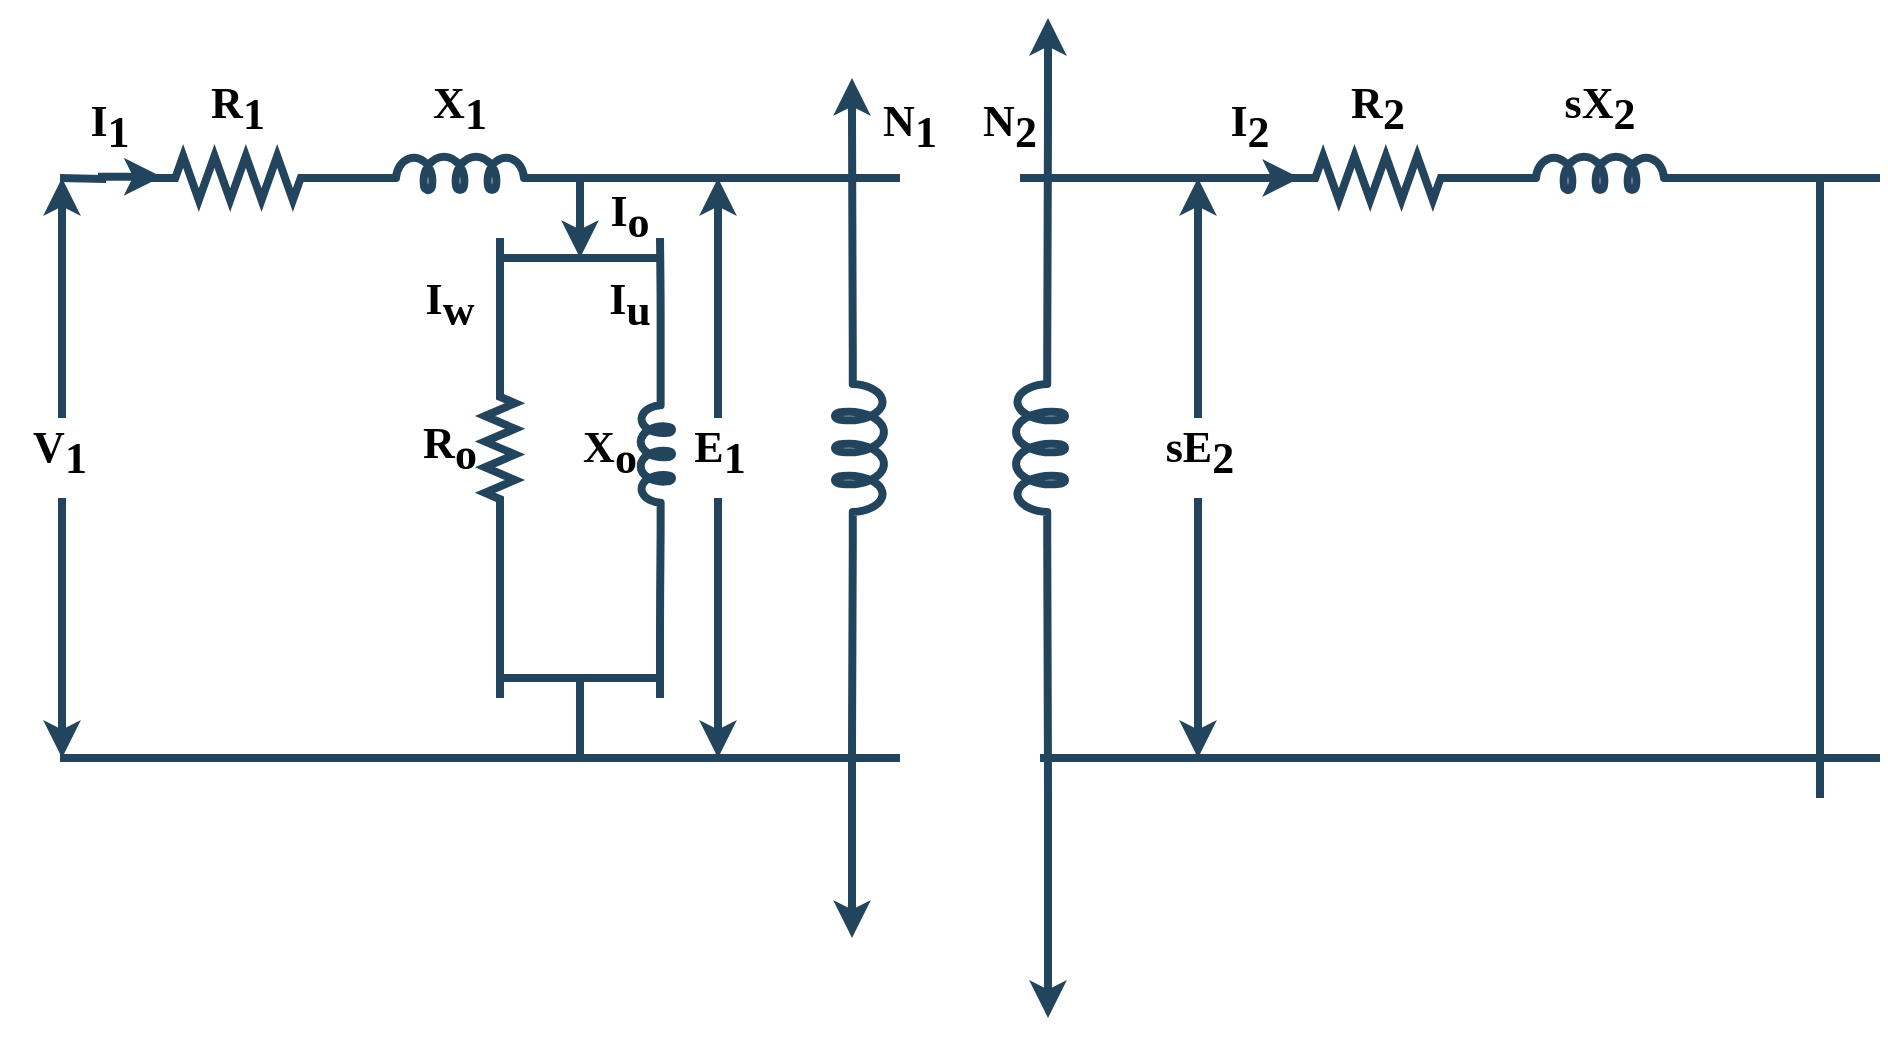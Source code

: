 <mxfile version="15.6.6" type="device"><diagram name="Page-1" id="97916047-d0de-89f5-080d-49f4d83e522f"><mxGraphModel dx="1274" dy="2049" grid="1" gridSize="10" guides="1" tooltips="1" connect="1" arrows="1" fold="1" page="1" pageScale="1.5" pageWidth="1169" pageHeight="827" background="none" math="0" shadow="0"><root><mxCell id="0"/><mxCell id="1" parent="0"/><mxCell id="31" value="" style="edgeStyle=elbowEdgeStyle;elbow=vertical;strokeWidth=4;endArrow=none;endFill=0;fontStyle=1;strokeColor=#23445D;labelBackgroundColor=default;fontColor=default;startArrow=classic;startFill=1;" parent="1" edge="1"><mxGeometry x="22" y="165.5" width="100" height="100" as="geometry"><mxPoint x="341" y="360" as="sourcePoint"/><mxPoint x="341" y="480" as="targetPoint"/><Array as="points"><mxPoint x="341" y="420"/></Array></mxGeometry></mxCell><mxCell id="4p_0pdo8vxkRXok_L6EX-63" style="edgeStyle=orthogonalEdgeStyle;rounded=0;orthogonalLoop=1;jettySize=auto;html=1;exitX=1;exitY=0.5;exitDx=0;exitDy=0;exitPerimeter=0;entryX=0;entryY=0.645;entryDx=0;entryDy=0;entryPerimeter=0;labelBackgroundColor=default;fontColor=default;startArrow=none;startFill=0;endArrow=none;endFill=0;strokeColor=#23445D;strokeWidth=4;" edge="1" parent="1" source="4p_0pdo8vxkRXok_L6EX-55" target="4p_0pdo8vxkRXok_L6EX-58"><mxGeometry relative="1" as="geometry"/></mxCell><mxCell id="4p_0pdo8vxkRXok_L6EX-55" value="" style="pointerEvents=1;verticalLabelPosition=bottom;shadow=0;dashed=0;align=center;html=1;verticalAlign=top;shape=mxgraph.electrical.resistors.resistor_2;fillColor=none;strokeColor=#23445D;fontColor=default;strokeWidth=4;labelBackgroundColor=default;" vertex="1" parent="1"><mxGeometry x="380" y="349" width="98" height="22" as="geometry"/></mxCell><mxCell id="4p_0pdo8vxkRXok_L6EX-58" value="" style="pointerEvents=1;verticalLabelPosition=bottom;shadow=0;dashed=0;align=center;html=1;verticalAlign=top;shape=mxgraph.electrical.inductors.inductor_5;fontColor=default;strokeColor=#23445D;strokeWidth=4;fillColor=none;labelBackgroundColor=default;" vertex="1" parent="1"><mxGeometry x="490" y="349" width="100" height="17" as="geometry"/></mxCell><mxCell id="4p_0pdo8vxkRXok_L6EX-60" value="" style="edgeStyle=elbowEdgeStyle;elbow=vertical;strokeWidth=4;endArrow=classic;endFill=1;fontStyle=1;strokeColor=#23445D;labelBackgroundColor=default;fontColor=default;startArrow=none;startFill=0;" edge="1" parent="1"><mxGeometry x="-27" y="287" width="100" height="100" as="geometry"><mxPoint x="341" y="520" as="sourcePoint"/><mxPoint x="341" y="650" as="targetPoint"/><Array as="points"/></mxGeometry></mxCell><mxCell id="4p_0pdo8vxkRXok_L6EX-62" value="" style="edgeStyle=elbowEdgeStyle;elbow=vertical;strokeWidth=4;endArrow=none;endFill=0;fontStyle=1;strokeColor=#23445D;labelBackgroundColor=default;fontColor=default;startArrow=classic;startFill=1;" edge="1" parent="1"><mxGeometry x="42" y="185.5" width="100" height="100" as="geometry"><mxPoint x="600" y="400" as="sourcePoint"/><mxPoint x="600" y="360" as="targetPoint"/><Array as="points"/></mxGeometry></mxCell><mxCell id="4p_0pdo8vxkRXok_L6EX-66" value="" style="edgeStyle=elbowEdgeStyle;elbow=vertical;strokeWidth=4;endArrow=none;endFill=0;fontStyle=1;strokeColor=#23445D;labelBackgroundColor=default;fontColor=default;startArrow=classic;startFill=1;entryX=0.5;entryY=0;entryDx=0;entryDy=0;" edge="1" parent="1"><mxGeometry x="51" y="213.5" width="100" height="100" as="geometry"><mxPoint x="669" y="360" as="sourcePoint"/><mxPoint x="669" y="480" as="targetPoint"/><Array as="points"><mxPoint x="679" y="380"/></Array></mxGeometry></mxCell><mxCell id="4p_0pdo8vxkRXok_L6EX-67" value="" style="edgeStyle=elbowEdgeStyle;elbow=vertical;strokeWidth=4;endArrow=none;endFill=0;fontStyle=1;strokeColor=#23445D;labelBackgroundColor=default;fontColor=default;startArrow=none;startFill=0;rounded=1;" edge="1" parent="1"><mxGeometry x="-158" y="491.26" width="100" height="100" as="geometry"><mxPoint x="760" y="650" as="sourcePoint"/><mxPoint x="340" y="650" as="targetPoint"/><Array as="points"/></mxGeometry></mxCell><mxCell id="4p_0pdo8vxkRXok_L6EX-68" value="&lt;font style=&quot;font-size: 22px;&quot;&gt;E&lt;sub style=&quot;font-size: 22px;&quot;&gt;1&lt;/sub&gt;&lt;/font&gt;" style="text;html=1;strokeColor=none;fillColor=none;align=center;verticalAlign=middle;whiteSpace=wrap;rounded=0;labelBackgroundColor=none;fontColor=default;fontFamily=Times New Roman;fontStyle=1;fontSize=22;" vertex="1" parent="1"><mxGeometry x="640" y="482" width="60" height="30" as="geometry"/></mxCell><mxCell id="4p_0pdo8vxkRXok_L6EX-73" value="" style="edgeStyle=elbowEdgeStyle;elbow=vertical;strokeWidth=4;endArrow=none;endFill=0;fontStyle=1;strokeColor=#23445D;labelBackgroundColor=default;fontColor=default;startArrow=none;startFill=0;entryX=1;entryY=0.645;entryDx=0;entryDy=0;entryPerimeter=0;" edge="1" parent="1" target="4p_0pdo8vxkRXok_L6EX-58"><mxGeometry x="262" y="67.5" width="100" height="100" as="geometry"><mxPoint x="760" y="360" as="sourcePoint"/><mxPoint x="620" y="360" as="targetPoint"/><Array as="points"><mxPoint x="730" y="360"/></Array></mxGeometry></mxCell><mxCell id="4p_0pdo8vxkRXok_L6EX-74" value="" style="edgeStyle=elbowEdgeStyle;elbow=vertical;strokeWidth=4;endArrow=none;endFill=0;fontStyle=1;strokeColor=#23445D;labelBackgroundColor=default;fontColor=default;startArrow=none;startFill=0;" edge="1" parent="1"><mxGeometry x="192" y="95.64" width="100" height="100" as="geometry"><mxPoint x="640" y="400" as="sourcePoint"/><mxPoint x="560" y="400.14" as="targetPoint"/><Array as="points"/></mxGeometry></mxCell><mxCell id="4p_0pdo8vxkRXok_L6EX-75" value="" style="edgeStyle=elbowEdgeStyle;elbow=vertical;strokeWidth=4;endArrow=none;endFill=0;fontStyle=1;strokeColor=#23445D;labelBackgroundColor=default;fontColor=default;startArrow=none;startFill=0;exitX=0;exitY=0.5;exitDx=0;exitDy=0;exitPerimeter=0;" edge="1" parent="1" source="4p_0pdo8vxkRXok_L6EX-116"><mxGeometry x="52" y="195.5" width="100" height="100" as="geometry"><mxPoint x="560" y="500" as="sourcePoint"/><mxPoint x="560" y="390" as="targetPoint"/><Array as="points"/></mxGeometry></mxCell><mxCell id="4p_0pdo8vxkRXok_L6EX-113" value="" style="edgeStyle=elbowEdgeStyle;elbow=vertical;strokeWidth=4;endArrow=none;endFill=0;fontStyle=1;strokeColor=#23445D;labelBackgroundColor=default;fontColor=default;startArrow=none;startFill=1;exitX=0;exitY=0.645;exitDx=0;exitDy=0;exitPerimeter=0;" edge="1" parent="1" source="4p_0pdo8vxkRXok_L6EX-114"><mxGeometry x="132" y="195.5" width="100" height="100" as="geometry"><mxPoint x="640" y="500" as="sourcePoint"/><mxPoint x="640" y="390" as="targetPoint"/><Array as="points"><mxPoint x="639" y="420"/></Array></mxGeometry></mxCell><mxCell id="4p_0pdo8vxkRXok_L6EX-114" value="" style="pointerEvents=1;verticalLabelPosition=bottom;shadow=0;dashed=0;align=center;html=1;verticalAlign=top;shape=mxgraph.electrical.inductors.inductor_5;fontColor=default;strokeColor=#23445D;strokeWidth=4;fillColor=none;labelBackgroundColor=default;rotation=90;flipV=1;" vertex="1" parent="1"><mxGeometry x="600" y="490" width="76" height="16" as="geometry"/></mxCell><mxCell id="4p_0pdo8vxkRXok_L6EX-116" value="" style="pointerEvents=1;verticalLabelPosition=bottom;shadow=0;dashed=0;align=center;html=1;verticalAlign=top;shape=mxgraph.electrical.resistors.resistor_2;fillColor=none;strokeColor=#23445D;fontColor=default;strokeWidth=4;labelBackgroundColor=default;rotation=90;" vertex="1" parent="1"><mxGeometry x="520" y="487.5" width="80" height="15" as="geometry"/></mxCell><mxCell id="4p_0pdo8vxkRXok_L6EX-117" value="" style="edgeStyle=elbowEdgeStyle;elbow=vertical;strokeWidth=4;endArrow=none;endFill=0;fontStyle=1;strokeColor=#23445D;labelBackgroundColor=default;fontColor=default;startArrow=none;startFill=0;entryX=1;entryY=0.5;entryDx=0;entryDy=0;entryPerimeter=0;" edge="1" parent="1" target="4p_0pdo8vxkRXok_L6EX-116"><mxGeometry x="51.71" y="355.5" width="100" height="100" as="geometry"><mxPoint x="560" y="620" as="sourcePoint"/><mxPoint x="559.71" y="540" as="targetPoint"/><Array as="points"/></mxGeometry></mxCell><mxCell id="4p_0pdo8vxkRXok_L6EX-118" value="" style="edgeStyle=elbowEdgeStyle;elbow=vertical;strokeWidth=4;endArrow=none;endFill=0;fontStyle=1;strokeColor=#23445D;labelBackgroundColor=default;fontColor=default;startArrow=none;startFill=0;" edge="1" parent="1"><mxGeometry x="42" y="442.47" width="100" height="100" as="geometry"><mxPoint x="600" y="650" as="sourcePoint"/><mxPoint x="600" y="610" as="targetPoint"/><Array as="points"/></mxGeometry></mxCell><mxCell id="4p_0pdo8vxkRXok_L6EX-119" value="" style="edgeStyle=elbowEdgeStyle;elbow=vertical;strokeWidth=4;endArrow=none;endFill=0;fontStyle=1;strokeColor=#23445D;labelBackgroundColor=default;fontColor=default;startArrow=none;startFill=0;" edge="1" parent="1"><mxGeometry x="202" y="305.64" width="100" height="100" as="geometry"><mxPoint x="640" y="610" as="sourcePoint"/><mxPoint x="560" y="610" as="targetPoint"/><Array as="points"/></mxGeometry></mxCell><mxCell id="4p_0pdo8vxkRXok_L6EX-120" value="" style="edgeStyle=elbowEdgeStyle;elbow=vertical;strokeWidth=4;endArrow=none;endFill=0;fontStyle=1;strokeColor=#23445D;labelBackgroundColor=default;fontColor=default;startArrow=none;startFill=0;entryX=1;entryY=0.645;entryDx=0;entryDy=0;entryPerimeter=0;" edge="1" parent="1" target="4p_0pdo8vxkRXok_L6EX-114"><mxGeometry x="131.71" y="382" width="100" height="100" as="geometry"><mxPoint x="640" y="620" as="sourcePoint"/><mxPoint x="650" y="540" as="targetPoint"/><Array as="points"/></mxGeometry></mxCell><mxCell id="4p_0pdo8vxkRXok_L6EX-121" value="" style="edgeStyle=elbowEdgeStyle;elbow=vertical;strokeWidth=4;endArrow=none;endFill=0;fontStyle=1;strokeColor=#23445D;labelBackgroundColor=default;fontColor=default;startArrow=classic;startFill=1;" edge="1" parent="1"><mxGeometry x="51.41" y="276.5" width="100" height="100" as="geometry"><mxPoint x="669" y="650" as="sourcePoint"/><mxPoint x="669" y="520" as="targetPoint"/><Array as="points"/></mxGeometry></mxCell><mxCell id="4p_0pdo8vxkRXok_L6EX-122" value="&lt;font style=&quot;font-size: 22px;&quot;&gt;V&lt;sub style=&quot;font-size: 22px;&quot;&gt;1&lt;/sub&gt;&lt;/font&gt;" style="text;html=1;strokeColor=none;fillColor=none;align=center;verticalAlign=middle;whiteSpace=wrap;rounded=0;labelBackgroundColor=none;fontColor=default;fontFamily=Times New Roman;fontStyle=1;fontSize=22;" vertex="1" parent="1"><mxGeometry x="310" y="482" width="60" height="30" as="geometry"/></mxCell><mxCell id="4p_0pdo8vxkRXok_L6EX-126" value="&lt;font style=&quot;font-size: 22px;&quot;&gt;R&lt;sub style=&quot;font-size: 22px;&quot;&gt;o&lt;/sub&gt;&lt;/font&gt;" style="text;html=1;strokeColor=none;fillColor=none;align=center;verticalAlign=middle;whiteSpace=wrap;rounded=0;labelBackgroundColor=none;fontColor=default;fontFamily=Times New Roman;fontStyle=1;fontSize=22;" vertex="1" parent="1"><mxGeometry x="520" y="480" width="30" height="30" as="geometry"/></mxCell><mxCell id="4p_0pdo8vxkRXok_L6EX-149" value="&lt;font style=&quot;font-size: 22px&quot;&gt;X&lt;sub style=&quot;font-size: 22px&quot;&gt;o&lt;/sub&gt;&lt;/font&gt;" style="text;html=1;strokeColor=none;fillColor=none;align=center;verticalAlign=middle;whiteSpace=wrap;rounded=0;labelBackgroundColor=none;fontColor=default;fontFamily=Times New Roman;fontStyle=1;fontSize=22;" vertex="1" parent="1"><mxGeometry x="600" y="482" width="30" height="30" as="geometry"/></mxCell><mxCell id="4p_0pdo8vxkRXok_L6EX-152" style="edgeStyle=orthogonalEdgeStyle;rounded=0;orthogonalLoop=1;jettySize=auto;html=1;entryX=0.11;entryY=0.473;entryDx=0;entryDy=0;entryPerimeter=0;labelBackgroundColor=default;fontColor=default;startArrow=none;startFill=0;endArrow=classic;endFill=1;strokeColor=#23445D;strokeWidth=4;" edge="1" parent="1" target="4p_0pdo8vxkRXok_L6EX-55"><mxGeometry relative="1" as="geometry"><mxPoint x="340" y="360" as="sourcePoint"/><mxPoint x="500.0" y="369.965" as="targetPoint"/></mxGeometry></mxCell><mxCell id="4p_0pdo8vxkRXok_L6EX-154" value="&lt;font style=&quot;font-size: 22px&quot;&gt;I&lt;sub style=&quot;font-size: 22px&quot;&gt;w&lt;/sub&gt;&lt;/font&gt;" style="text;html=1;strokeColor=none;fillColor=none;align=center;verticalAlign=middle;whiteSpace=wrap;rounded=0;labelBackgroundColor=none;fontColor=default;fontFamily=Times New Roman;fontStyle=1;fontSize=22;" vertex="1" parent="1"><mxGeometry x="520" y="407.5" width="30" height="30" as="geometry"/></mxCell><mxCell id="4p_0pdo8vxkRXok_L6EX-156" value="&lt;font style=&quot;font-size: 22px&quot;&gt;I&lt;sub style=&quot;font-size: 22px&quot;&gt;u&lt;/sub&gt;&lt;/font&gt;" style="text;html=1;strokeColor=none;fillColor=none;align=center;verticalAlign=middle;whiteSpace=wrap;rounded=0;labelBackgroundColor=default;fontColor=default;fontFamily=Times New Roman;fontStyle=1;fontSize=22;" vertex="1" parent="1"><mxGeometry x="610" y="407.5" width="30" height="30" as="geometry"/></mxCell><mxCell id="4p_0pdo8vxkRXok_L6EX-157" value="&lt;font style=&quot;font-size: 22px&quot;&gt;I&lt;sub style=&quot;font-size: 22px&quot;&gt;o&lt;/sub&gt;&lt;/font&gt;" style="text;html=1;strokeColor=none;fillColor=none;align=center;verticalAlign=middle;whiteSpace=wrap;rounded=0;labelBackgroundColor=none;fontColor=default;fontFamily=Times New Roman;fontStyle=1;fontSize=22;" vertex="1" parent="1"><mxGeometry x="610" y="364" width="30" height="30" as="geometry"/></mxCell><mxCell id="4p_0pdo8vxkRXok_L6EX-158" value="&lt;font style=&quot;font-size: 22px&quot;&gt;R&lt;sub style=&quot;font-size: 22px&quot;&gt;1&lt;/sub&gt;&lt;/font&gt;" style="text;html=1;strokeColor=none;fillColor=none;align=center;verticalAlign=middle;whiteSpace=wrap;rounded=0;labelBackgroundColor=none;fontColor=default;fontFamily=Times New Roman;fontStyle=1;fontSize=22;" vertex="1" parent="1"><mxGeometry x="414" y="310" width="30" height="30" as="geometry"/></mxCell><mxCell id="4p_0pdo8vxkRXok_L6EX-159" value="&lt;font style=&quot;font-size: 22px&quot;&gt;X&lt;sub style=&quot;font-size: 22px&quot;&gt;1&lt;/sub&gt;&lt;/font&gt;" style="text;html=1;strokeColor=none;fillColor=none;align=center;verticalAlign=middle;whiteSpace=wrap;rounded=0;labelBackgroundColor=none;fontColor=default;fontFamily=Times New Roman;fontStyle=1;fontSize=22;" vertex="1" parent="1"><mxGeometry x="525" y="310" width="30" height="30" as="geometry"/></mxCell><mxCell id="4p_0pdo8vxkRXok_L6EX-160" value="&lt;font style=&quot;font-size: 22px&quot;&gt;I&lt;sub style=&quot;font-size: 22px&quot;&gt;1&lt;/sub&gt;&lt;/font&gt;" style="text;html=1;strokeColor=none;fillColor=none;align=center;verticalAlign=middle;whiteSpace=wrap;rounded=0;labelBackgroundColor=none;fontColor=default;fontFamily=Times New Roman;fontStyle=1;fontSize=22;" vertex="1" parent="1"><mxGeometry x="350" y="319" width="30" height="30" as="geometry"/></mxCell><mxCell id="4p_0pdo8vxkRXok_L6EX-161" value="" style="pointerEvents=1;verticalLabelPosition=bottom;shadow=0;dashed=0;align=center;html=1;verticalAlign=top;shape=mxgraph.electrical.inductors.inductor_5;fontColor=default;strokeColor=#23445D;strokeWidth=4;fillColor=none;labelBackgroundColor=default;rotation=90;" vertex="1" parent="1"><mxGeometry x="690" y="482.5" width="100" height="25" as="geometry"/></mxCell><mxCell id="4p_0pdo8vxkRXok_L6EX-162" value="" style="edgeStyle=elbowEdgeStyle;elbow=vertical;strokeWidth=4;endArrow=none;endFill=0;fontStyle=1;strokeColor=#23445D;labelBackgroundColor=default;fontColor=default;startArrow=classic;startFill=1;entryX=1;entryY=0.645;entryDx=0;entryDy=0;entryPerimeter=0;" edge="1" parent="1" target="4p_0pdo8vxkRXok_L6EX-161"><mxGeometry x="132.41" y="336.5" width="100" height="100" as="geometry"><mxPoint x="736" y="740" as="sourcePoint"/><mxPoint x="750" y="580" as="targetPoint"/><Array as="points"/></mxGeometry></mxCell><mxCell id="4p_0pdo8vxkRXok_L6EX-163" value="" style="edgeStyle=elbowEdgeStyle;elbow=vertical;strokeWidth=4;endArrow=none;endFill=0;fontStyle=1;strokeColor=#23445D;labelBackgroundColor=default;fontColor=default;startArrow=classic;startFill=1;entryX=0;entryY=0.645;entryDx=0;entryDy=0;entryPerimeter=0;" edge="1" parent="1" target="4p_0pdo8vxkRXok_L6EX-161"><mxGeometry x="132" y="163.5" width="100" height="100" as="geometry"><mxPoint x="736" y="310" as="sourcePoint"/><mxPoint x="750" y="430" as="targetPoint"/><Array as="points"><mxPoint x="760" y="330"/></Array></mxGeometry></mxCell><mxCell id="4p_0pdo8vxkRXok_L6EX-165" style="edgeStyle=orthogonalEdgeStyle;rounded=0;orthogonalLoop=1;jettySize=auto;html=1;exitX=1;exitY=0.5;exitDx=0;exitDy=0;exitPerimeter=0;entryX=0;entryY=0.645;entryDx=0;entryDy=0;entryPerimeter=0;labelBackgroundColor=default;fontColor=default;startArrow=none;startFill=0;endArrow=none;endFill=0;strokeColor=#23445D;strokeWidth=4;" edge="1" parent="1" source="4p_0pdo8vxkRXok_L6EX-166" target="4p_0pdo8vxkRXok_L6EX-167"><mxGeometry relative="1" as="geometry"/></mxCell><mxCell id="4p_0pdo8vxkRXok_L6EX-166" value="" style="pointerEvents=1;verticalLabelPosition=bottom;shadow=0;dashed=0;align=center;html=1;verticalAlign=top;shape=mxgraph.electrical.resistors.resistor_2;fillColor=none;strokeColor=#23445D;fontColor=default;strokeWidth=4;labelBackgroundColor=default;" vertex="1" parent="1"><mxGeometry x="950" y="349" width="98" height="22" as="geometry"/></mxCell><mxCell id="4p_0pdo8vxkRXok_L6EX-167" value="" style="pointerEvents=1;verticalLabelPosition=bottom;shadow=0;dashed=0;align=center;html=1;verticalAlign=top;shape=mxgraph.electrical.inductors.inductor_5;fontColor=default;strokeColor=#23445D;strokeWidth=4;fillColor=none;labelBackgroundColor=default;" vertex="1" parent="1"><mxGeometry x="1060" y="349" width="100" height="17" as="geometry"/></mxCell><mxCell id="4p_0pdo8vxkRXok_L6EX-170" value="" style="edgeStyle=elbowEdgeStyle;elbow=vertical;strokeWidth=4;endArrow=none;endFill=0;fontStyle=1;strokeColor=#23445D;labelBackgroundColor=default;fontColor=default;startArrow=classic;startFill=1;entryX=0.5;entryY=0;entryDx=0;entryDy=0;" edge="1" parent="1"><mxGeometry x="291" y="213.5" width="100" height="100" as="geometry"><mxPoint x="909" y="360" as="sourcePoint"/><mxPoint x="909" y="480" as="targetPoint"/><Array as="points"><mxPoint x="919" y="380"/></Array></mxGeometry></mxCell><mxCell id="4p_0pdo8vxkRXok_L6EX-171" value="" style="edgeStyle=elbowEdgeStyle;elbow=vertical;strokeWidth=4;endArrow=none;endFill=0;fontStyle=1;strokeColor=#23445D;labelBackgroundColor=default;fontColor=default;startArrow=none;startFill=0;rounded=1;" edge="1" parent="1"><mxGeometry x="332" y="491.26" width="100" height="100" as="geometry"><mxPoint x="1250" y="650" as="sourcePoint"/><mxPoint x="830" y="650" as="targetPoint"/><Array as="points"/></mxGeometry></mxCell><mxCell id="4p_0pdo8vxkRXok_L6EX-172" value="&lt;font style=&quot;font-size: 22px&quot;&gt;sE&lt;sub style=&quot;font-size: 22px&quot;&gt;2&lt;/sub&gt;&lt;/font&gt;" style="text;html=1;strokeColor=none;fillColor=none;align=center;verticalAlign=middle;whiteSpace=wrap;rounded=0;labelBackgroundColor=none;fontColor=default;fontFamily=Times New Roman;fontStyle=1;fontSize=22;" vertex="1" parent="1"><mxGeometry x="880" y="482" width="60" height="30" as="geometry"/></mxCell><mxCell id="4p_0pdo8vxkRXok_L6EX-173" value="" style="edgeStyle=elbowEdgeStyle;elbow=vertical;strokeWidth=4;endArrow=none;endFill=0;fontStyle=1;strokeColor=#23445D;labelBackgroundColor=default;fontColor=default;startArrow=none;startFill=0;entryX=1;entryY=0.645;entryDx=0;entryDy=0;entryPerimeter=0;" edge="1" parent="1" target="4p_0pdo8vxkRXok_L6EX-167"><mxGeometry x="832" y="67.5" width="100" height="100" as="geometry"><mxPoint x="1250" y="360" as="sourcePoint"/><mxPoint x="1190" y="360" as="targetPoint"/><Array as="points"><mxPoint x="1300" y="360"/></Array></mxGeometry></mxCell><mxCell id="4p_0pdo8vxkRXok_L6EX-183" value="" style="edgeStyle=elbowEdgeStyle;elbow=vertical;strokeWidth=4;endArrow=none;endFill=0;fontStyle=1;strokeColor=#23445D;labelBackgroundColor=default;fontColor=default;startArrow=classic;startFill=1;" edge="1" parent="1"><mxGeometry x="291.41" y="276.5" width="100" height="100" as="geometry"><mxPoint x="909" y="650" as="sourcePoint"/><mxPoint x="909" y="520" as="targetPoint"/><Array as="points"/></mxGeometry></mxCell><mxCell id="4p_0pdo8vxkRXok_L6EX-187" style="edgeStyle=orthogonalEdgeStyle;rounded=0;orthogonalLoop=1;jettySize=auto;html=1;labelBackgroundColor=default;fontColor=default;startArrow=none;startFill=0;endArrow=classic;endFill=1;strokeColor=#23445D;strokeWidth=4;" edge="1" parent="1"><mxGeometry relative="1" as="geometry"><mxPoint x="820" y="360" as="sourcePoint"/><mxPoint x="960" y="360" as="targetPoint"/></mxGeometry></mxCell><mxCell id="4p_0pdo8vxkRXok_L6EX-191" value="&lt;font style=&quot;font-size: 22px&quot;&gt;R&lt;sub style=&quot;font-size: 22px&quot;&gt;2&lt;/sub&gt;&lt;/font&gt;" style="text;html=1;strokeColor=none;fillColor=none;align=center;verticalAlign=middle;whiteSpace=wrap;rounded=0;labelBackgroundColor=none;fontColor=default;fontFamily=Times New Roman;fontStyle=1;fontSize=22;" vertex="1" parent="1"><mxGeometry x="984" y="310" width="30" height="30" as="geometry"/></mxCell><mxCell id="4p_0pdo8vxkRXok_L6EX-192" value="&lt;font style=&quot;font-size: 22px&quot;&gt;sX&lt;sub style=&quot;font-size: 22px&quot;&gt;2&lt;/sub&gt;&lt;/font&gt;" style="text;html=1;strokeColor=none;fillColor=none;align=center;verticalAlign=middle;whiteSpace=wrap;rounded=0;labelBackgroundColor=none;fontColor=default;fontFamily=Times New Roman;fontStyle=1;fontSize=22;" vertex="1" parent="1"><mxGeometry x="1095" y="310" width="30" height="30" as="geometry"/></mxCell><mxCell id="4p_0pdo8vxkRXok_L6EX-193" value="&lt;font style=&quot;font-size: 22px&quot;&gt;I&lt;sub style=&quot;font-size: 22px&quot;&gt;2&lt;/sub&gt;&lt;/font&gt;" style="text;html=1;strokeColor=none;fillColor=none;align=center;verticalAlign=middle;whiteSpace=wrap;rounded=0;labelBackgroundColor=none;fontColor=default;fontFamily=Times New Roman;fontStyle=1;fontSize=22;" vertex="1" parent="1"><mxGeometry x="920" y="319" width="30" height="30" as="geometry"/></mxCell><mxCell id="4p_0pdo8vxkRXok_L6EX-194" value="" style="pointerEvents=1;verticalLabelPosition=bottom;shadow=0;dashed=0;align=center;html=1;verticalAlign=top;shape=mxgraph.electrical.inductors.inductor_5;fontColor=default;strokeColor=#23445D;strokeWidth=4;fillColor=none;labelBackgroundColor=default;rotation=90;flipV=1;" vertex="1" parent="1"><mxGeometry x="780" y="482.5" width="100" height="25" as="geometry"/></mxCell><mxCell id="4p_0pdo8vxkRXok_L6EX-195" value="" style="edgeStyle=elbowEdgeStyle;elbow=vertical;strokeWidth=4;endArrow=none;endFill=0;fontStyle=1;strokeColor=#23445D;labelBackgroundColor=default;fontColor=default;startArrow=classic;startFill=1;entryX=1;entryY=0.645;entryDx=0;entryDy=0;entryPerimeter=0;" edge="1" parent="1" target="4p_0pdo8vxkRXok_L6EX-194"><mxGeometry x="232.41" y="336.5" width="100" height="100" as="geometry"><mxPoint x="834" y="780" as="sourcePoint"/><mxPoint x="850" y="580" as="targetPoint"/><Array as="points"/></mxGeometry></mxCell><mxCell id="4p_0pdo8vxkRXok_L6EX-196" value="" style="edgeStyle=elbowEdgeStyle;elbow=vertical;strokeWidth=4;endArrow=none;endFill=0;fontStyle=1;strokeColor=#23445D;labelBackgroundColor=default;fontColor=default;startArrow=classic;startFill=1;entryX=0;entryY=0.645;entryDx=0;entryDy=0;entryPerimeter=0;" edge="1" parent="1" target="4p_0pdo8vxkRXok_L6EX-194"><mxGeometry x="232" y="163.5" width="100" height="100" as="geometry"><mxPoint x="834" y="280" as="sourcePoint"/><mxPoint x="850" y="430" as="targetPoint"/><Array as="points"><mxPoint x="860" y="330"/></Array></mxGeometry></mxCell><mxCell id="4p_0pdo8vxkRXok_L6EX-197" value="&lt;font style=&quot;font-size: 22px&quot;&gt;N&lt;sub style=&quot;font-size: 22px&quot;&gt;2&lt;/sub&gt;&lt;/font&gt;" style="text;html=1;strokeColor=none;fillColor=none;align=center;verticalAlign=middle;whiteSpace=wrap;rounded=0;labelBackgroundColor=none;fontColor=default;fontFamily=Times New Roman;fontStyle=1;fontSize=22;" vertex="1" parent="1"><mxGeometry x="800" y="319" width="30" height="30" as="geometry"/></mxCell><mxCell id="4p_0pdo8vxkRXok_L6EX-198" value="&lt;font style=&quot;font-size: 22px&quot;&gt;N&lt;sub style=&quot;font-size: 22px&quot;&gt;1&lt;/sub&gt;&lt;/font&gt;" style="text;html=1;strokeColor=none;fillColor=none;align=center;verticalAlign=middle;whiteSpace=wrap;rounded=0;labelBackgroundColor=none;fontColor=default;fontFamily=Times New Roman;fontStyle=1;fontSize=22;" vertex="1" parent="1"><mxGeometry x="750" y="319" width="30" height="30" as="geometry"/></mxCell><mxCell id="4p_0pdo8vxkRXok_L6EX-199" value="" style="edgeStyle=elbowEdgeStyle;elbow=vertical;strokeWidth=4;endArrow=none;endFill=0;fontStyle=1;strokeColor=#23445D;labelBackgroundColor=default;fontColor=default;startArrow=none;startFill=0;rounded=1;" edge="1" parent="1"><mxGeometry x="392" y="381.26" width="100" height="100" as="geometry"><mxPoint x="1220" y="360" as="sourcePoint"/><mxPoint x="1220" y="670" as="targetPoint"/><Array as="points"/></mxGeometry></mxCell></root></mxGraphModel></diagram></mxfile>